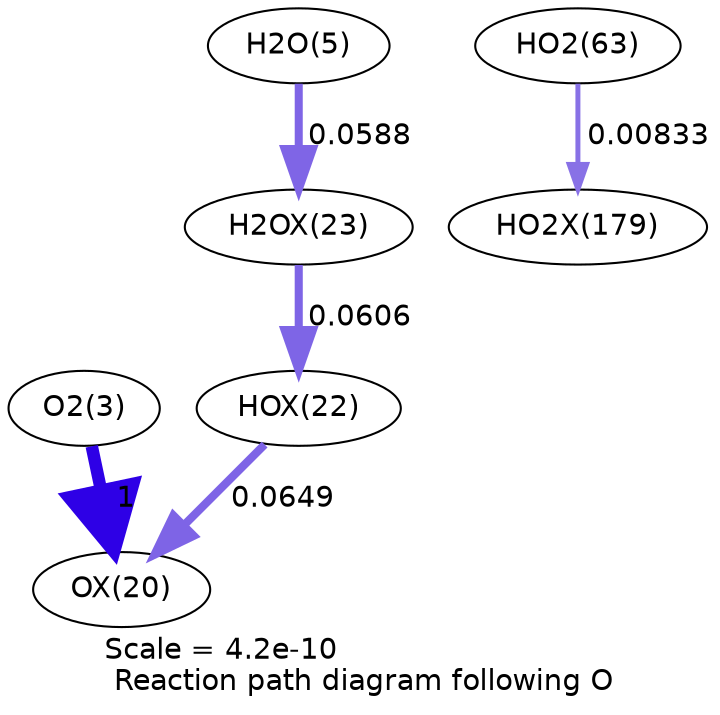digraph reaction_paths {
center=1;
s5 -> s54[fontname="Helvetica", penwidth=6, arrowsize=3, color="0.7, 1.5, 0.9"
, label=" 1"];
s56 -> s54[fontname="Helvetica", penwidth=3.94, arrowsize=1.97, color="0.7, 0.565, 0.9"
, label=" 0.0649"];
s57 -> s56[fontname="Helvetica", penwidth=3.88, arrowsize=1.94, color="0.7, 0.561, 0.9"
, label=" 0.0606"];
s7 -> s57[fontname="Helvetica", penwidth=3.86, arrowsize=1.93, color="0.7, 0.559, 0.9"
, label=" 0.0588"];
s28 -> s72[fontname="Helvetica", penwidth=2.39, arrowsize=1.19, color="0.7, 0.508, 0.9"
, label=" 0.00833"];
s5 [ fontname="Helvetica", label="O2(3)"];
s7 [ fontname="Helvetica", label="H2O(5)"];
s28 [ fontname="Helvetica", label="HO2(63)"];
s54 [ fontname="Helvetica", label="OX(20)"];
s56 [ fontname="Helvetica", label="HOX(22)"];
s57 [ fontname="Helvetica", label="H2OX(23)"];
s72 [ fontname="Helvetica", label="HO2X(179)"];
 label = "Scale = 4.2e-10\l Reaction path diagram following O";
 fontname = "Helvetica";
}
